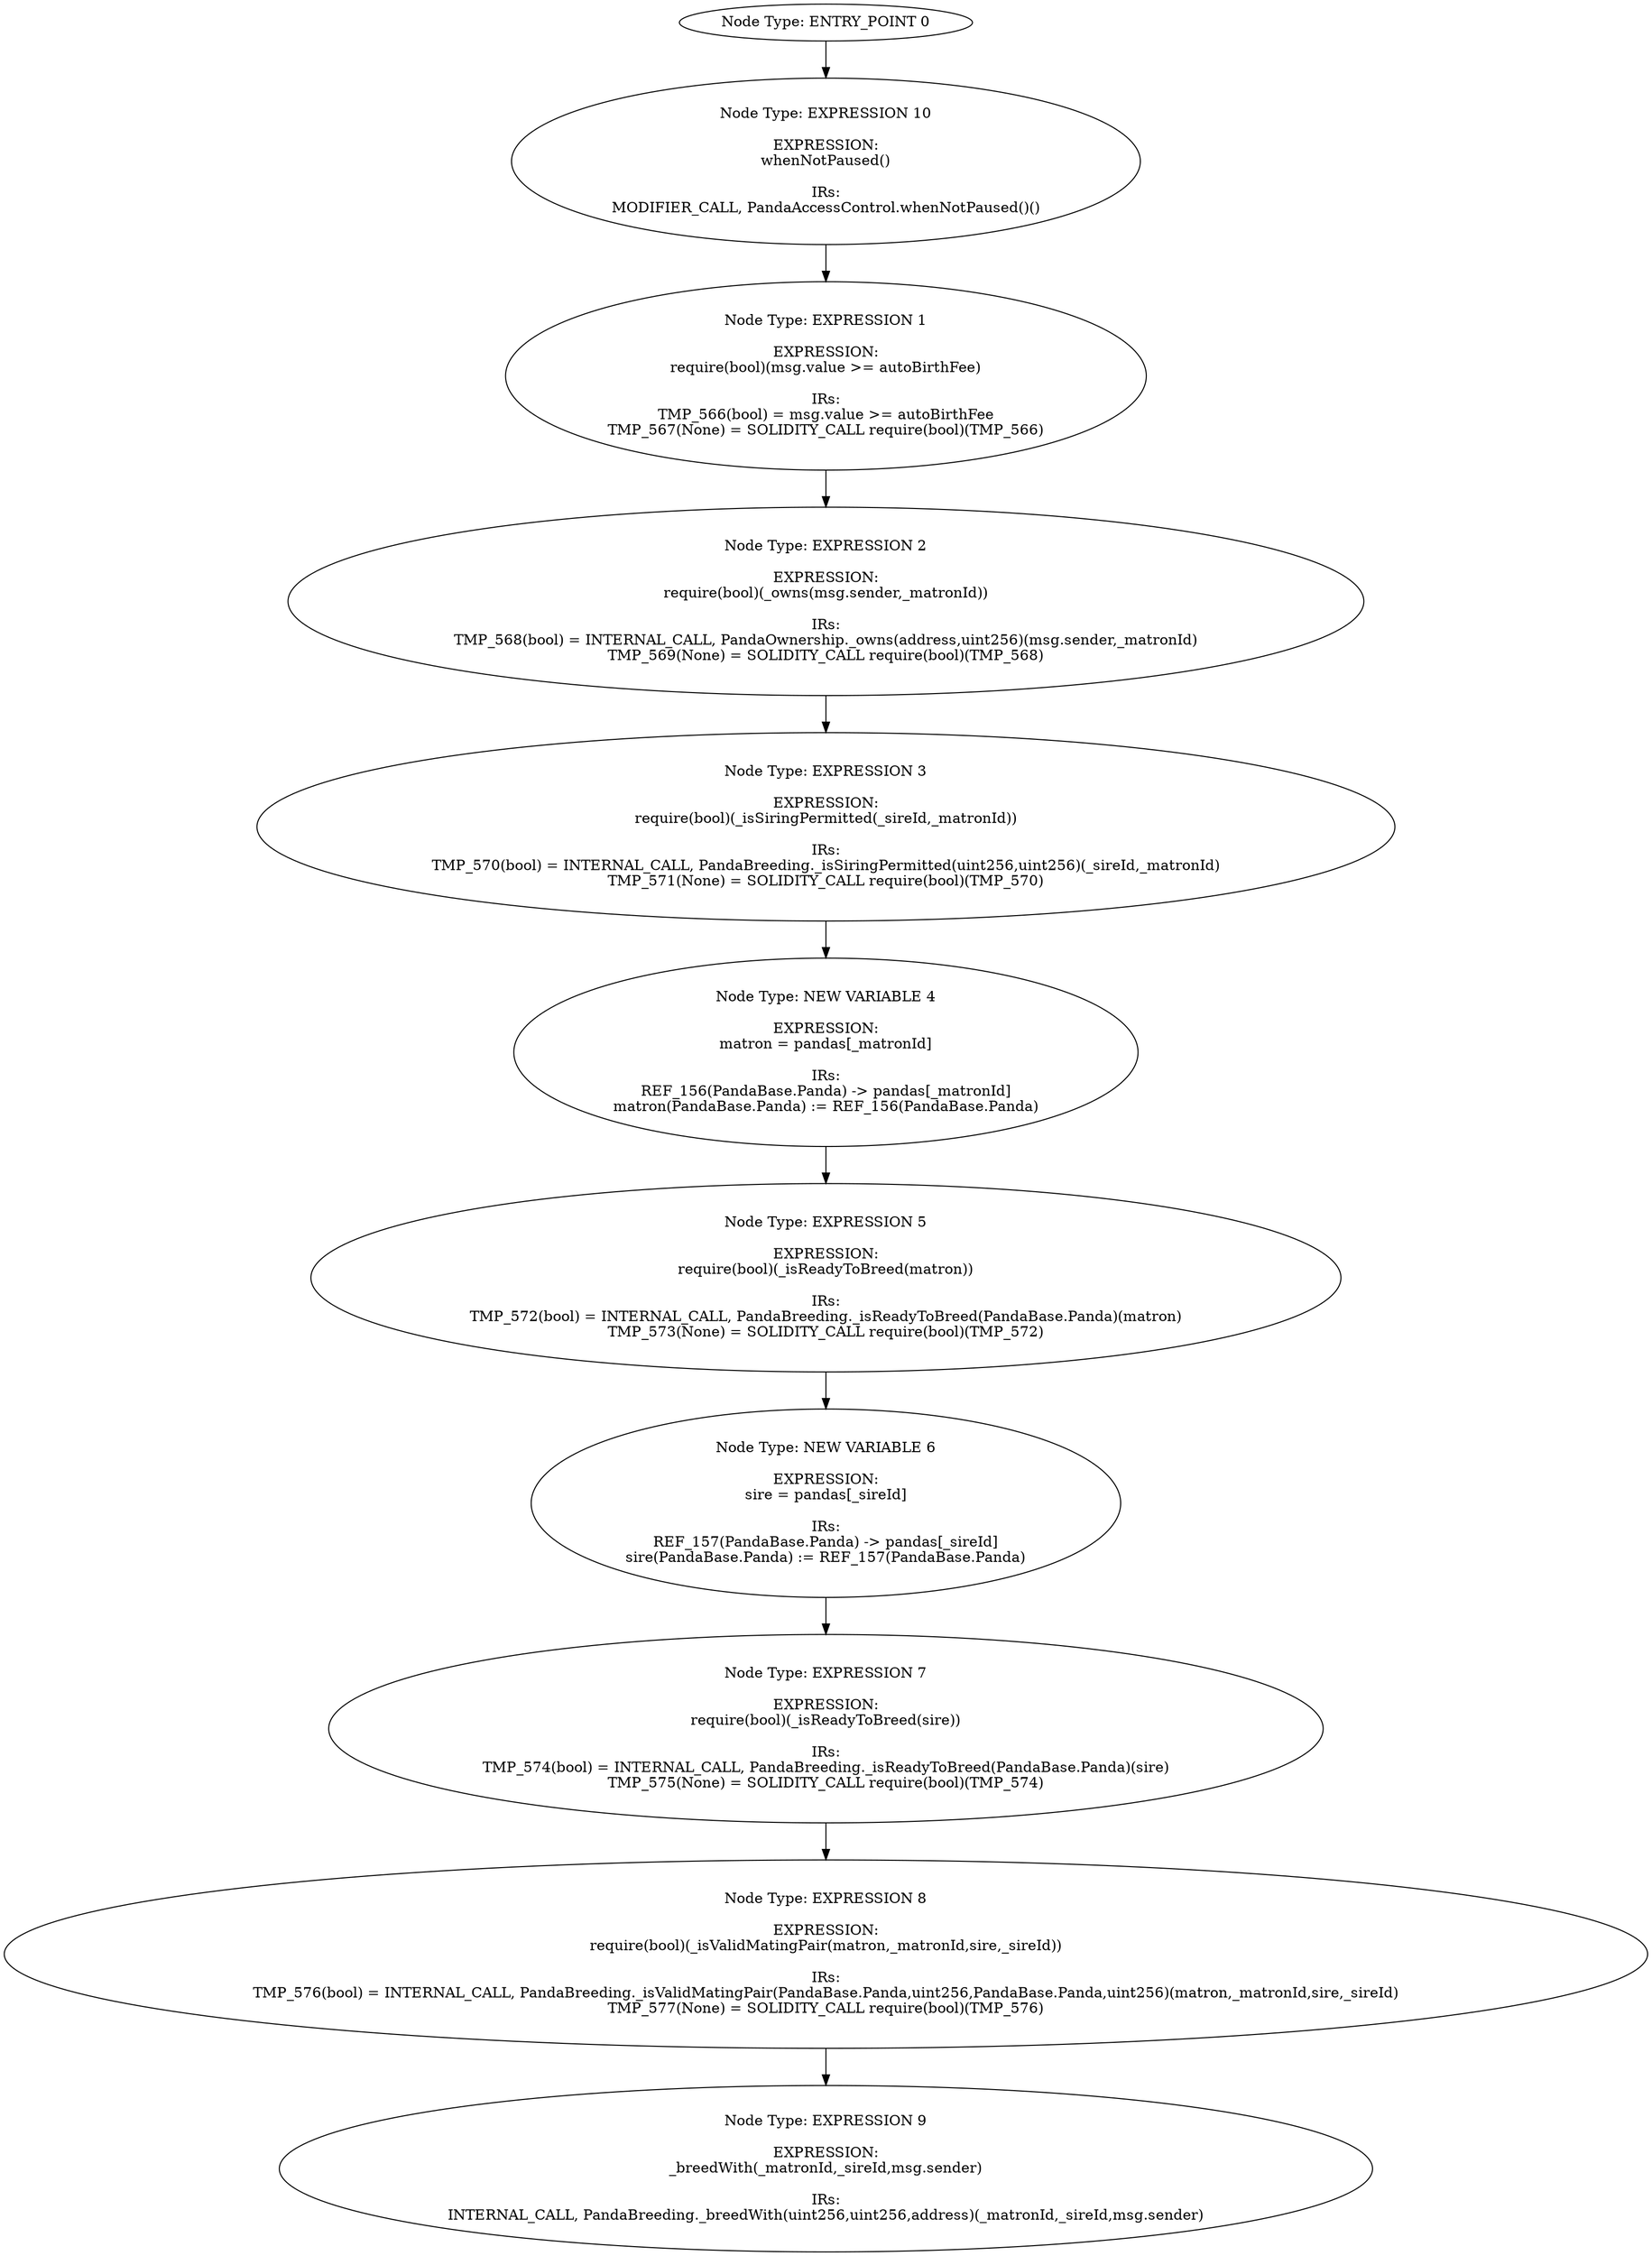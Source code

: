 digraph{
0[label="Node Type: ENTRY_POINT 0
"];
0->10;
1[label="Node Type: EXPRESSION 1

EXPRESSION:
require(bool)(msg.value >= autoBirthFee)

IRs:
TMP_566(bool) = msg.value >= autoBirthFee
TMP_567(None) = SOLIDITY_CALL require(bool)(TMP_566)"];
1->2;
2[label="Node Type: EXPRESSION 2

EXPRESSION:
require(bool)(_owns(msg.sender,_matronId))

IRs:
TMP_568(bool) = INTERNAL_CALL, PandaOwnership._owns(address,uint256)(msg.sender,_matronId)
TMP_569(None) = SOLIDITY_CALL require(bool)(TMP_568)"];
2->3;
3[label="Node Type: EXPRESSION 3

EXPRESSION:
require(bool)(_isSiringPermitted(_sireId,_matronId))

IRs:
TMP_570(bool) = INTERNAL_CALL, PandaBreeding._isSiringPermitted(uint256,uint256)(_sireId,_matronId)
TMP_571(None) = SOLIDITY_CALL require(bool)(TMP_570)"];
3->4;
4[label="Node Type: NEW VARIABLE 4

EXPRESSION:
matron = pandas[_matronId]

IRs:
REF_156(PandaBase.Panda) -> pandas[_matronId]
matron(PandaBase.Panda) := REF_156(PandaBase.Panda)"];
4->5;
5[label="Node Type: EXPRESSION 5

EXPRESSION:
require(bool)(_isReadyToBreed(matron))

IRs:
TMP_572(bool) = INTERNAL_CALL, PandaBreeding._isReadyToBreed(PandaBase.Panda)(matron)
TMP_573(None) = SOLIDITY_CALL require(bool)(TMP_572)"];
5->6;
6[label="Node Type: NEW VARIABLE 6

EXPRESSION:
sire = pandas[_sireId]

IRs:
REF_157(PandaBase.Panda) -> pandas[_sireId]
sire(PandaBase.Panda) := REF_157(PandaBase.Panda)"];
6->7;
7[label="Node Type: EXPRESSION 7

EXPRESSION:
require(bool)(_isReadyToBreed(sire))

IRs:
TMP_574(bool) = INTERNAL_CALL, PandaBreeding._isReadyToBreed(PandaBase.Panda)(sire)
TMP_575(None) = SOLIDITY_CALL require(bool)(TMP_574)"];
7->8;
8[label="Node Type: EXPRESSION 8

EXPRESSION:
require(bool)(_isValidMatingPair(matron,_matronId,sire,_sireId))

IRs:
TMP_576(bool) = INTERNAL_CALL, PandaBreeding._isValidMatingPair(PandaBase.Panda,uint256,PandaBase.Panda,uint256)(matron,_matronId,sire,_sireId)
TMP_577(None) = SOLIDITY_CALL require(bool)(TMP_576)"];
8->9;
9[label="Node Type: EXPRESSION 9

EXPRESSION:
_breedWith(_matronId,_sireId,msg.sender)

IRs:
INTERNAL_CALL, PandaBreeding._breedWith(uint256,uint256,address)(_matronId,_sireId,msg.sender)"];
10[label="Node Type: EXPRESSION 10

EXPRESSION:
whenNotPaused()

IRs:
MODIFIER_CALL, PandaAccessControl.whenNotPaused()()"];
10->1;
}
